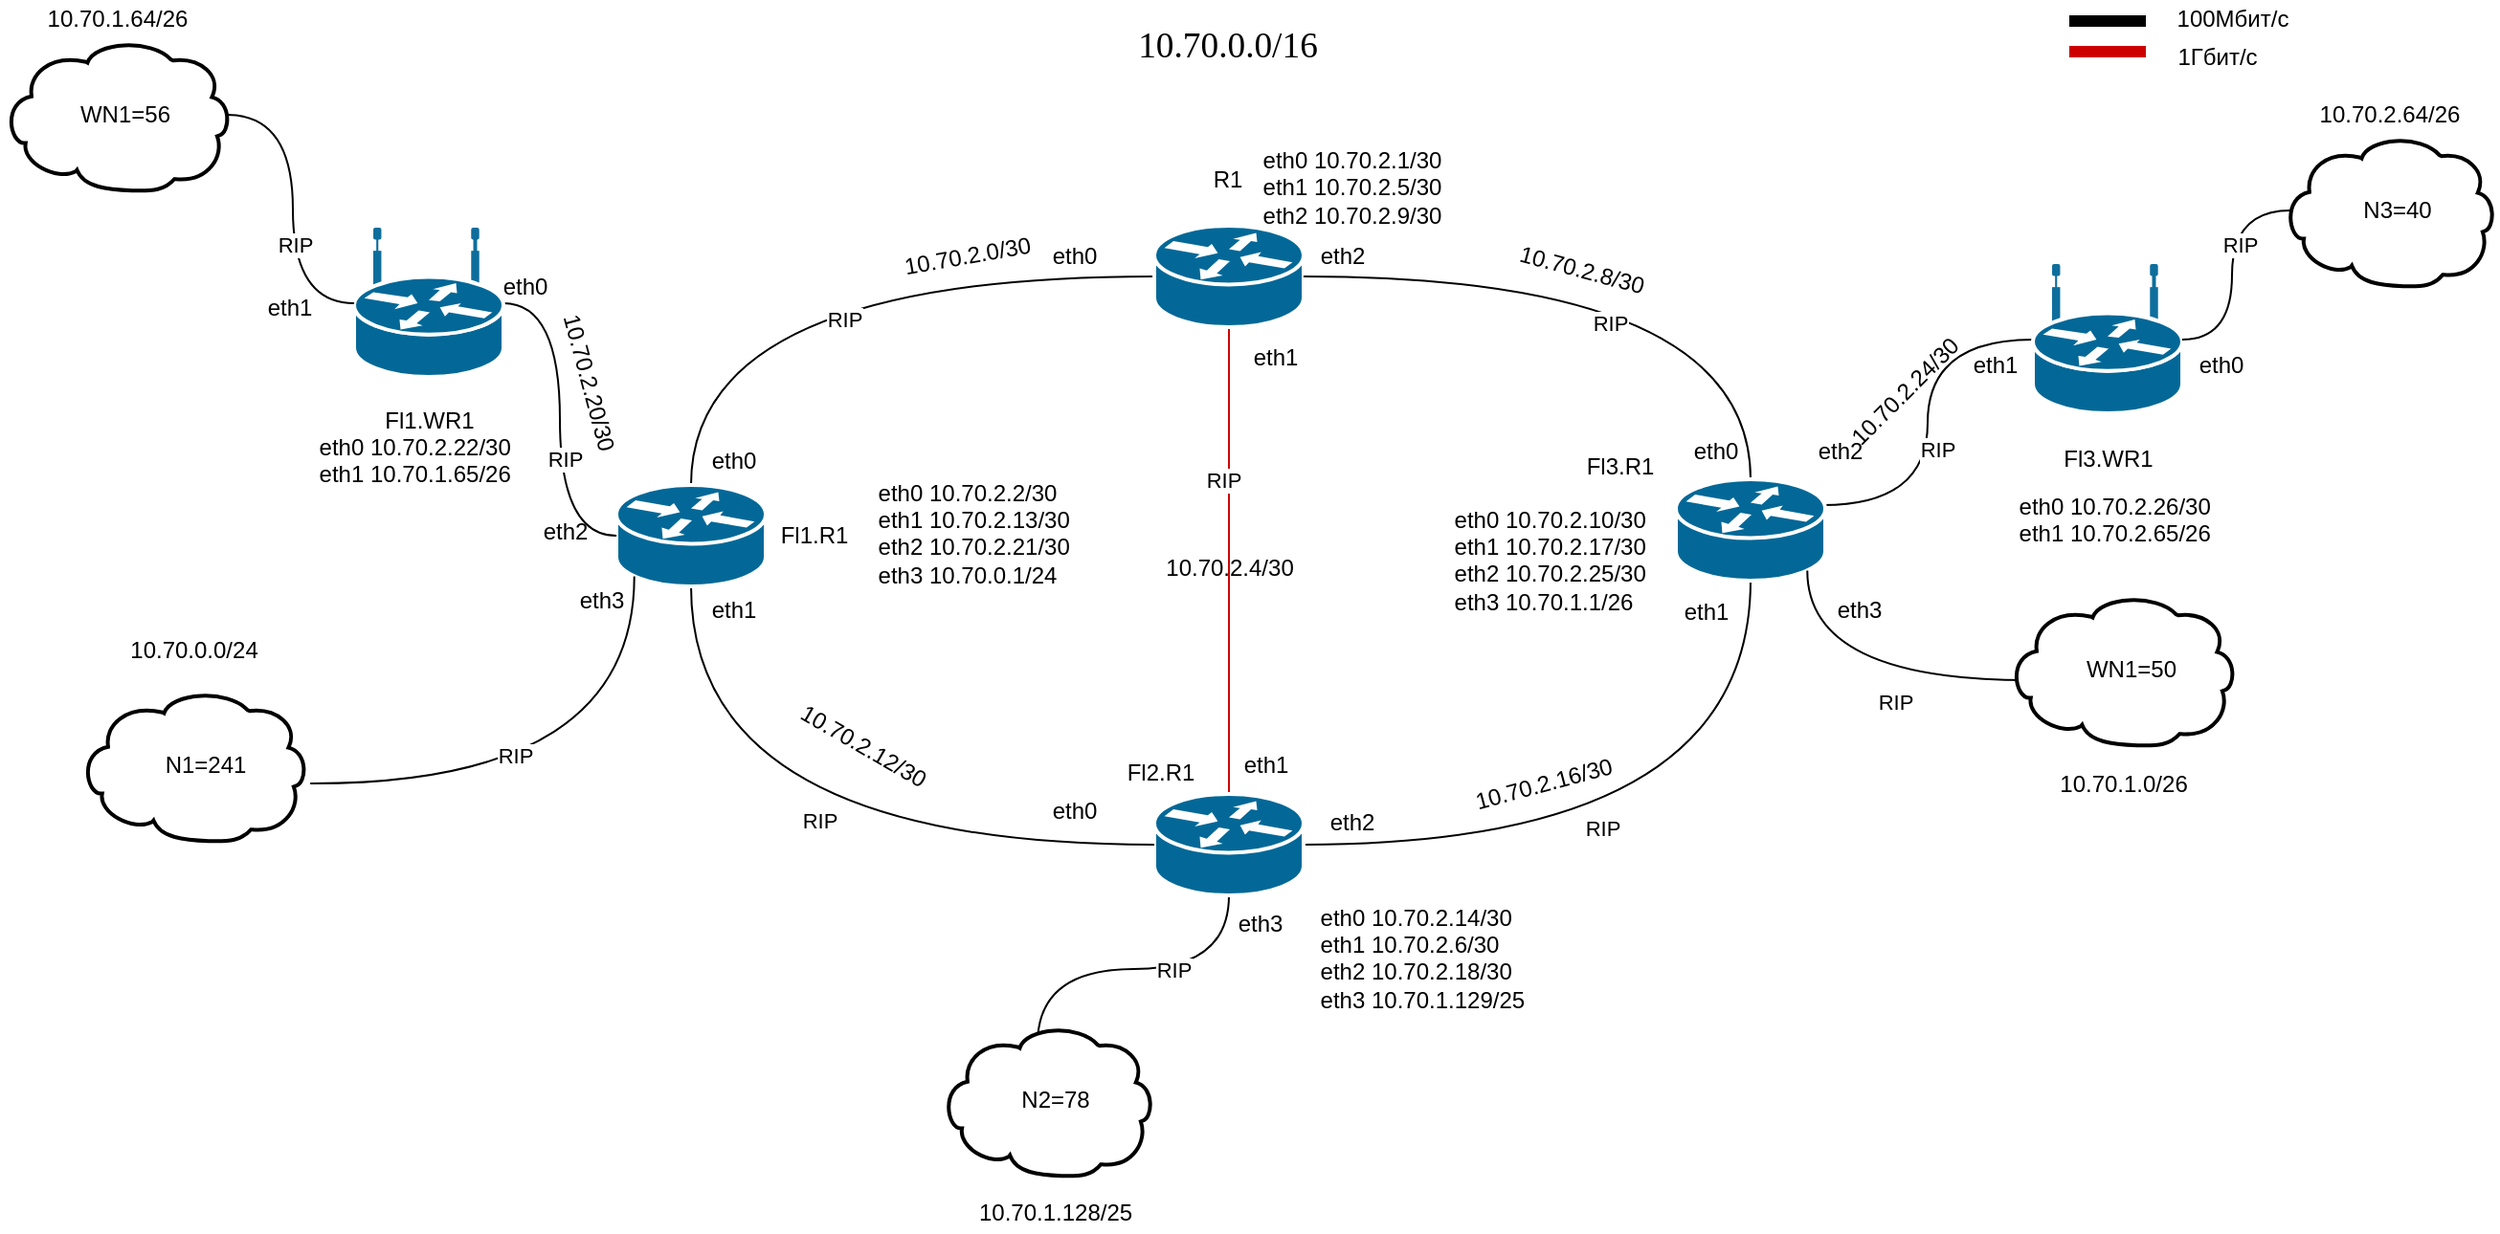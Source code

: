 <mxfile version="14.1.8" type="github">
  <diagram id="Fh6i7QP5dPSacI5DkrBE" name="Page-1">
    <mxGraphModel dx="3429" dy="424" grid="1" gridSize="10" guides="1" tooltips="1" connect="1" arrows="1" fold="1" page="1" pageScale="1" pageWidth="1169" pageHeight="827" math="0" shadow="0">
      <root>
        <mxCell id="0" />
        <mxCell id="1" parent="0" />
        <mxCell id="GzetsZCdC6ZMWqAkh9Ud-10" style="edgeStyle=orthogonalEdgeStyle;curved=1;rounded=0;orthogonalLoop=1;jettySize=auto;html=1;exitX=0;exitY=0.5;exitDx=0;exitDy=0;exitPerimeter=0;endArrow=none;endFill=0;" parent="1" source="GzetsZCdC6ZMWqAkh9Ud-2" target="GzetsZCdC6ZMWqAkh9Ud-5" edge="1">
          <mxGeometry relative="1" as="geometry" />
        </mxCell>
        <mxCell id="kXMn23U2F6VKT5eg1QyO-20" value="RIP" style="edgeLabel;html=1;align=center;verticalAlign=middle;resizable=0;points=[];" vertex="1" connectable="0" parent="GzetsZCdC6ZMWqAkh9Ud-10">
          <mxGeometry x="-0.078" y="22" relative="1" as="geometry">
            <mxPoint as="offset" />
          </mxGeometry>
        </mxCell>
        <mxCell id="GzetsZCdC6ZMWqAkh9Ud-14" style="edgeStyle=orthogonalEdgeStyle;curved=1;rounded=0;orthogonalLoop=1;jettySize=auto;html=1;exitX=0.5;exitY=1;exitDx=0;exitDy=0;exitPerimeter=0;entryX=0.5;entryY=0;entryDx=0;entryDy=0;entryPerimeter=0;endArrow=none;endFill=0;strokeColor=#CC0000;" parent="1" source="GzetsZCdC6ZMWqAkh9Ud-2" target="GzetsZCdC6ZMWqAkh9Ud-3" edge="1">
          <mxGeometry relative="1" as="geometry" />
        </mxCell>
        <mxCell id="kXMn23U2F6VKT5eg1QyO-27" value="RIP" style="edgeLabel;html=1;align=center;verticalAlign=middle;resizable=0;points=[];" vertex="1" connectable="0" parent="GzetsZCdC6ZMWqAkh9Ud-14">
          <mxGeometry x="-0.335" y="-3" relative="1" as="geometry">
            <mxPoint y="-1" as="offset" />
          </mxGeometry>
        </mxCell>
        <mxCell id="GzetsZCdC6ZMWqAkh9Ud-2" value="" style="shape=mxgraph.cisco.routers.router;html=1;pointerEvents=1;dashed=0;fillColor=#036897;strokeColor=#ffffff;strokeWidth=2;verticalLabelPosition=bottom;verticalAlign=top;align=center;outlineConnect=0;" parent="1" vertex="1">
          <mxGeometry x="-678" y="244" width="78" height="53" as="geometry" />
        </mxCell>
        <mxCell id="GzetsZCdC6ZMWqAkh9Ud-6" style="edgeStyle=orthogonalEdgeStyle;rounded=0;orthogonalLoop=1;jettySize=auto;html=1;exitX=0.5;exitY=0;exitDx=0;exitDy=0;exitPerimeter=0;" parent="1" source="GzetsZCdC6ZMWqAkh9Ud-3" edge="1">
          <mxGeometry relative="1" as="geometry">
            <mxPoint x="-640.571" y="562" as="targetPoint" />
          </mxGeometry>
        </mxCell>
        <mxCell id="GzetsZCdC6ZMWqAkh9Ud-12" style="edgeStyle=orthogonalEdgeStyle;curved=1;rounded=0;orthogonalLoop=1;jettySize=auto;html=1;exitX=1;exitY=0.5;exitDx=0;exitDy=0;exitPerimeter=0;entryX=0.5;entryY=1;entryDx=0;entryDy=0;entryPerimeter=0;endArrow=none;endFill=0;" parent="1" source="GzetsZCdC6ZMWqAkh9Ud-3" target="GzetsZCdC6ZMWqAkh9Ud-4" edge="1">
          <mxGeometry relative="1" as="geometry" />
        </mxCell>
        <mxCell id="kXMn23U2F6VKT5eg1QyO-26" value="RIP" style="edgeLabel;html=1;align=center;verticalAlign=middle;resizable=0;points=[];" vertex="1" connectable="0" parent="GzetsZCdC6ZMWqAkh9Ud-12">
          <mxGeometry x="-0.164" y="9" relative="1" as="geometry">
            <mxPoint as="offset" />
          </mxGeometry>
        </mxCell>
        <mxCell id="GzetsZCdC6ZMWqAkh9Ud-37" style="edgeStyle=orthogonalEdgeStyle;curved=1;rounded=0;orthogonalLoop=1;jettySize=auto;html=1;exitX=0.5;exitY=1;exitDx=0;exitDy=0;exitPerimeter=0;entryX=0.5;entryY=0;entryDx=0;entryDy=0;entryPerimeter=0;endArrow=none;endFill=0;strokeColor=#000000;" parent="1" source="GzetsZCdC6ZMWqAkh9Ud-3" edge="1">
          <mxGeometry relative="1" as="geometry">
            <mxPoint x="-739" y="671" as="targetPoint" />
          </mxGeometry>
        </mxCell>
        <mxCell id="kXMn23U2F6VKT5eg1QyO-29" value="RIP" style="edgeLabel;html=1;align=center;verticalAlign=middle;resizable=0;points=[];" vertex="1" connectable="0" parent="GzetsZCdC6ZMWqAkh9Ud-37">
          <mxGeometry x="-0.227" relative="1" as="geometry">
            <mxPoint as="offset" />
          </mxGeometry>
        </mxCell>
        <mxCell id="GzetsZCdC6ZMWqAkh9Ud-3" value="" style="shape=mxgraph.cisco.routers.router;html=1;pointerEvents=1;dashed=0;fillColor=#036897;strokeColor=#ffffff;strokeWidth=2;verticalLabelPosition=bottom;verticalAlign=top;align=center;outlineConnect=0;" parent="1" vertex="1">
          <mxGeometry x="-678" y="541" width="78" height="53" as="geometry" />
        </mxCell>
        <mxCell id="GzetsZCdC6ZMWqAkh9Ud-13" style="edgeStyle=orthogonalEdgeStyle;curved=1;rounded=0;orthogonalLoop=1;jettySize=auto;html=1;exitX=0.5;exitY=0;exitDx=0;exitDy=0;exitPerimeter=0;entryX=1;entryY=0.5;entryDx=0;entryDy=0;entryPerimeter=0;endArrow=none;endFill=0;" parent="1" source="GzetsZCdC6ZMWqAkh9Ud-4" target="GzetsZCdC6ZMWqAkh9Ud-2" edge="1">
          <mxGeometry relative="1" as="geometry" />
        </mxCell>
        <mxCell id="kXMn23U2F6VKT5eg1QyO-21" value="RIP" style="edgeLabel;html=1;align=center;verticalAlign=middle;resizable=0;points=[];" vertex="1" connectable="0" parent="GzetsZCdC6ZMWqAkh9Ud-13">
          <mxGeometry x="0.058" y="24" relative="1" as="geometry">
            <mxPoint as="offset" />
          </mxGeometry>
        </mxCell>
        <mxCell id="GzetsZCdC6ZMWqAkh9Ud-21" style="edgeStyle=orthogonalEdgeStyle;curved=1;rounded=0;orthogonalLoop=1;jettySize=auto;html=1;entryX=0;entryY=0.5;entryDx=0;entryDy=0;entryPerimeter=0;endArrow=none;endFill=0;strokeColor=#000000;" parent="1" target="GzetsZCdC6ZMWqAkh9Ud-9" edge="1">
          <mxGeometry relative="1" as="geometry">
            <mxPoint x="-330" y="390" as="sourcePoint" />
          </mxGeometry>
        </mxCell>
        <mxCell id="kXMn23U2F6VKT5eg1QyO-24" value="RIP" style="edgeLabel;html=1;align=center;verticalAlign=middle;resizable=0;points=[];" vertex="1" connectable="0" parent="GzetsZCdC6ZMWqAkh9Ud-21">
          <mxGeometry x="-0.129" y="-5" relative="1" as="geometry">
            <mxPoint as="offset" />
          </mxGeometry>
        </mxCell>
        <mxCell id="GzetsZCdC6ZMWqAkh9Ud-4" value="" style="shape=mxgraph.cisco.routers.router;html=1;pointerEvents=1;dashed=0;fillColor=#036897;strokeColor=#ffffff;strokeWidth=2;verticalLabelPosition=bottom;verticalAlign=top;align=center;outlineConnect=0;" parent="1" vertex="1">
          <mxGeometry x="-405.5" y="376.5" width="78" height="53" as="geometry" />
        </mxCell>
        <mxCell id="GzetsZCdC6ZMWqAkh9Ud-11" style="edgeStyle=orthogonalEdgeStyle;curved=1;rounded=0;orthogonalLoop=1;jettySize=auto;html=1;exitX=0.5;exitY=1;exitDx=0;exitDy=0;exitPerimeter=0;entryX=0;entryY=0.5;entryDx=0;entryDy=0;entryPerimeter=0;endArrow=none;endFill=0;" parent="1" source="GzetsZCdC6ZMWqAkh9Ud-5" target="GzetsZCdC6ZMWqAkh9Ud-3" edge="1">
          <mxGeometry relative="1" as="geometry" />
        </mxCell>
        <mxCell id="kXMn23U2F6VKT5eg1QyO-28" value="RIP" style="edgeLabel;html=1;align=center;verticalAlign=middle;resizable=0;points=[];" vertex="1" connectable="0" parent="GzetsZCdC6ZMWqAkh9Ud-11">
          <mxGeometry x="0.069" y="13" relative="1" as="geometry">
            <mxPoint as="offset" />
          </mxGeometry>
        </mxCell>
        <mxCell id="GzetsZCdC6ZMWqAkh9Ud-5" value="" style="shape=mxgraph.cisco.routers.router;html=1;pointerEvents=1;dashed=0;fillColor=#036897;strokeColor=#ffffff;strokeWidth=2;verticalLabelPosition=bottom;verticalAlign=top;align=center;outlineConnect=0;" parent="1" vertex="1">
          <mxGeometry x="-959" y="379.5" width="78" height="53" as="geometry" />
        </mxCell>
        <mxCell id="GzetsZCdC6ZMWqAkh9Ud-22" style="edgeStyle=orthogonalEdgeStyle;curved=1;rounded=0;orthogonalLoop=1;jettySize=auto;html=1;exitX=1;exitY=0.5;exitDx=0;exitDy=0;exitPerimeter=0;entryX=0;entryY=0.5;entryDx=0;entryDy=0;entryPerimeter=0;endArrow=none;endFill=0;strokeColor=#000000;" parent="1" source="GzetsZCdC6ZMWqAkh9Ud-8" target="GzetsZCdC6ZMWqAkh9Ud-5" edge="1">
          <mxGeometry relative="1" as="geometry" />
        </mxCell>
        <mxCell id="kXMn23U2F6VKT5eg1QyO-31" value="RIP" style="edgeLabel;html=1;align=center;verticalAlign=middle;resizable=0;points=[];" vertex="1" connectable="0" parent="GzetsZCdC6ZMWqAkh9Ud-22">
          <mxGeometry x="0.225" y="2" relative="1" as="geometry">
            <mxPoint as="offset" />
          </mxGeometry>
        </mxCell>
        <mxCell id="GzetsZCdC6ZMWqAkh9Ud-8" value="" style="shape=mxgraph.cisco.routers.wireless_router;html=1;pointerEvents=1;dashed=0;fillColor=#036897;strokeColor=#ffffff;strokeWidth=2;verticalLabelPosition=bottom;verticalAlign=top;align=center;outlineConnect=0;" parent="1" vertex="1">
          <mxGeometry x="-1096" y="246" width="78" height="77" as="geometry" />
        </mxCell>
        <mxCell id="GzetsZCdC6ZMWqAkh9Ud-9" value="" style="shape=mxgraph.cisco.routers.wireless_router;html=1;pointerEvents=1;dashed=0;fillColor=#036897;strokeColor=#ffffff;strokeWidth=2;verticalLabelPosition=bottom;verticalAlign=top;align=center;outlineConnect=0;" parent="1" vertex="1">
          <mxGeometry x="-219" y="265" width="78" height="77" as="geometry" />
        </mxCell>
        <mxCell id="GzetsZCdC6ZMWqAkh9Ud-16" value="R1" style="text;html=1;align=center;verticalAlign=middle;resizable=0;points=[];autosize=1;" parent="1" vertex="1">
          <mxGeometry x="-655" y="210" width="30" height="20" as="geometry" />
        </mxCell>
        <mxCell id="GzetsZCdC6ZMWqAkh9Ud-17" value="Fl1.R1" style="text;html=1;align=center;verticalAlign=middle;resizable=0;points=[];autosize=1;" parent="1" vertex="1">
          <mxGeometry x="-881" y="396" width="50" height="20" as="geometry" />
        </mxCell>
        <mxCell id="GzetsZCdC6ZMWqAkh9Ud-19" value="Fl2.R1" style="text;html=1;resizable=0;autosize=1;align=center;verticalAlign=middle;points=[];fillColor=none;strokeColor=none;rounded=0;" parent="1" vertex="1">
          <mxGeometry x="-700" y="520" width="50" height="20" as="geometry" />
        </mxCell>
        <mxCell id="GzetsZCdC6ZMWqAkh9Ud-20" value="Fl3.R1" style="text;html=1;resizable=0;autosize=1;align=center;verticalAlign=middle;points=[];fillColor=none;strokeColor=none;rounded=0;" parent="1" vertex="1">
          <mxGeometry x="-460" y="360" width="50" height="20" as="geometry" />
        </mxCell>
        <mxCell id="GzetsZCdC6ZMWqAkh9Ud-23" value="Fl1.WR1" style="text;html=1;resizable=0;autosize=1;align=center;verticalAlign=middle;points=[];fillColor=none;strokeColor=none;rounded=0;" parent="1" vertex="1">
          <mxGeometry x="-1087" y="335.5" width="60" height="20" as="geometry" />
        </mxCell>
        <mxCell id="GzetsZCdC6ZMWqAkh9Ud-24" value="Fl3.WR1" style="text;html=1;resizable=0;autosize=1;align=center;verticalAlign=middle;points=[];fillColor=none;strokeColor=none;rounded=0;" parent="1" vertex="1">
          <mxGeometry x="-210" y="356" width="60" height="20" as="geometry" />
        </mxCell>
        <mxCell id="GzetsZCdC6ZMWqAkh9Ud-41" style="edgeStyle=orthogonalEdgeStyle;curved=1;rounded=0;orthogonalLoop=1;jettySize=auto;html=1;exitX=0.86;exitY=0.85;exitDx=0;exitDy=0;exitPerimeter=0;entryX=0.12;entryY=0.9;entryDx=0;entryDy=0;entryPerimeter=0;endArrow=none;endFill=0;strokeColor=#000000;" parent="1" target="GzetsZCdC6ZMWqAkh9Ud-5" edge="1">
          <mxGeometry relative="1" as="geometry">
            <mxPoint x="-1118.92" y="535.5" as="sourcePoint" />
          </mxGeometry>
        </mxCell>
        <mxCell id="kXMn23U2F6VKT5eg1QyO-30" value="RIP" style="edgeLabel;html=1;align=center;verticalAlign=middle;resizable=0;points=[];" vertex="1" connectable="0" parent="GzetsZCdC6ZMWqAkh9Ud-41">
          <mxGeometry x="-0.235" y="15" relative="1" as="geometry">
            <mxPoint as="offset" />
          </mxGeometry>
        </mxCell>
        <mxCell id="GzetsZCdC6ZMWqAkh9Ud-39" style="edgeStyle=orthogonalEdgeStyle;curved=1;rounded=0;orthogonalLoop=1;jettySize=auto;html=1;exitX=0.98;exitY=0.5;exitDx=0;exitDy=0;exitPerimeter=0;entryX=0;entryY=0.5;entryDx=0;entryDy=0;entryPerimeter=0;endArrow=none;endFill=0;strokeColor=#000000;" parent="1" source="kXMn23U2F6VKT5eg1QyO-2" target="GzetsZCdC6ZMWqAkh9Ud-8" edge="1">
          <mxGeometry relative="1" as="geometry">
            <mxPoint x="-1168.92" y="149.5" as="sourcePoint" />
          </mxGeometry>
        </mxCell>
        <mxCell id="kXMn23U2F6VKT5eg1QyO-32" value="RIP" style="edgeLabel;html=1;align=center;verticalAlign=middle;resizable=0;points=[];" vertex="1" connectable="0" parent="GzetsZCdC6ZMWqAkh9Ud-39">
          <mxGeometry x="0.24" y="1" relative="1" as="geometry">
            <mxPoint as="offset" />
          </mxGeometry>
        </mxCell>
        <mxCell id="GzetsZCdC6ZMWqAkh9Ud-33" style="edgeStyle=orthogonalEdgeStyle;curved=1;rounded=0;orthogonalLoop=1;jettySize=auto;html=1;exitX=0.02;exitY=1;exitDx=0;exitDy=0;exitPerimeter=0;entryX=0.88;entryY=0.9;entryDx=0;entryDy=0;entryPerimeter=0;endArrow=none;endFill=0;" parent="1" target="GzetsZCdC6ZMWqAkh9Ud-4" edge="1">
          <mxGeometry relative="1" as="geometry">
            <mxPoint x="-219.94" y="481.5" as="sourcePoint" />
            <mxPoint x="-276.86" y="532.3" as="targetPoint" />
          </mxGeometry>
        </mxCell>
        <mxCell id="kXMn23U2F6VKT5eg1QyO-23" value="RIP" style="edgeLabel;html=1;align=center;verticalAlign=middle;resizable=0;points=[];" vertex="1" connectable="0" parent="GzetsZCdC6ZMWqAkh9Ud-33">
          <mxGeometry x="-0.195" y="11" relative="1" as="geometry">
            <mxPoint x="-1" as="offset" />
          </mxGeometry>
        </mxCell>
        <mxCell id="GzetsZCdC6ZMWqAkh9Ud-47" value="&lt;span style=&quot;font-size: 14.0pt ; font-family: &amp;#34;times new roman&amp;#34; , serif&quot;&gt;10.70.0.0/16&lt;/span&gt;" style="text;html=1;resizable=0;autosize=1;align=center;verticalAlign=middle;points=[];fillColor=none;strokeColor=none;rounded=0;" parent="1" vertex="1">
          <mxGeometry x="-695" y="140" width="110" height="20" as="geometry" />
        </mxCell>
        <mxCell id="kXMn23U2F6VKT5eg1QyO-1" value="" style="shape=mxgraph.cisco.storage.cloud;html=1;pointerEvents=1;dashed=0;strokeWidth=2;verticalLabelPosition=bottom;verticalAlign=top;align=center;outlineConnect=0;" vertex="1" parent="1">
          <mxGeometry x="-1240" y="486" width="120" height="80" as="geometry" />
        </mxCell>
        <mxCell id="kXMn23U2F6VKT5eg1QyO-2" value="" style="shape=mxgraph.cisco.storage.cloud;html=1;pointerEvents=1;dashed=0;strokeWidth=2;verticalLabelPosition=bottom;verticalAlign=top;align=center;outlineConnect=0;" vertex="1" parent="1">
          <mxGeometry x="-1280" y="146" width="120" height="80" as="geometry" />
        </mxCell>
        <mxCell id="kXMn23U2F6VKT5eg1QyO-3" value="" style="shape=mxgraph.cisco.storage.cloud;html=1;pointerEvents=1;dashed=0;strokeWidth=2;verticalLabelPosition=bottom;verticalAlign=top;align=center;outlineConnect=0;" vertex="1" parent="1">
          <mxGeometry x="-790" y="661" width="112" height="80" as="geometry" />
        </mxCell>
        <mxCell id="GzetsZCdC6ZMWqAkh9Ud-44" value="N2=78" style="text;html=1;resizable=0;autosize=1;align=center;verticalAlign=middle;points=[];fillColor=none;strokeColor=none;rounded=0;" parent="1" vertex="1">
          <mxGeometry x="-755" y="691" width="50" height="20" as="geometry" />
        </mxCell>
        <mxCell id="kXMn23U2F6VKT5eg1QyO-6" value="N1=241" style="text;html=1;resizable=0;autosize=1;align=center;verticalAlign=middle;points=[];fillColor=none;strokeColor=none;rounded=0;" vertex="1" parent="1">
          <mxGeometry x="-1204" y="516" width="60" height="20" as="geometry" />
        </mxCell>
        <mxCell id="kXMn23U2F6VKT5eg1QyO-7" value="WN1=56" style="text;html=1;resizable=0;autosize=1;align=center;verticalAlign=middle;points=[];fillColor=none;strokeColor=none;rounded=0;" vertex="1" parent="1">
          <mxGeometry x="-1246" y="176" width="60" height="20" as="geometry" />
        </mxCell>
        <mxCell id="kXMn23U2F6VKT5eg1QyO-9" value="" style="shape=mxgraph.cisco.storage.cloud;html=1;pointerEvents=1;dashed=0;strokeWidth=2;verticalLabelPosition=bottom;verticalAlign=top;align=center;outlineConnect=0;" vertex="1" parent="1">
          <mxGeometry x="-232.5" y="436" width="120" height="80" as="geometry" />
        </mxCell>
        <mxCell id="kXMn23U2F6VKT5eg1QyO-10" value="WN1=50" style="text;html=1;resizable=0;autosize=1;align=center;verticalAlign=middle;points=[];fillColor=none;strokeColor=none;rounded=0;" vertex="1" parent="1">
          <mxGeometry x="-198.5" y="466" width="60" height="20" as="geometry" />
        </mxCell>
        <mxCell id="kXMn23U2F6VKT5eg1QyO-11" value="" style="shape=mxgraph.cisco.storage.cloud;html=1;pointerEvents=1;dashed=0;strokeWidth=2;verticalLabelPosition=bottom;verticalAlign=top;align=center;outlineConnect=0;" vertex="1" parent="1">
          <mxGeometry x="-89" y="196" width="112" height="80" as="geometry" />
        </mxCell>
        <mxCell id="kXMn23U2F6VKT5eg1QyO-12" value="N3=40" style="text;html=1;resizable=0;autosize=1;align=center;verticalAlign=middle;points=[];fillColor=none;strokeColor=none;rounded=0;" vertex="1" parent="1">
          <mxGeometry x="-54" y="226" width="50" height="20" as="geometry" />
        </mxCell>
        <mxCell id="kXMn23U2F6VKT5eg1QyO-13" value="eth0" style="text;html=1;align=center;verticalAlign=middle;resizable=0;points=[];autosize=1;" vertex="1" parent="1">
          <mxGeometry x="-740" y="250" width="40" height="20" as="geometry" />
        </mxCell>
        <mxCell id="kXMn23U2F6VKT5eg1QyO-14" value="eth0" style="text;html=1;align=center;verticalAlign=middle;resizable=0;points=[];autosize=1;" vertex="1" parent="1">
          <mxGeometry x="-918" y="357" width="40" height="20" as="geometry" />
        </mxCell>
        <mxCell id="kXMn23U2F6VKT5eg1QyO-17" value="eth2" style="text;html=1;align=center;verticalAlign=middle;resizable=0;points=[];autosize=1;" vertex="1" parent="1">
          <mxGeometry x="-600" y="250" width="40" height="20" as="geometry" />
        </mxCell>
        <mxCell id="kXMn23U2F6VKT5eg1QyO-19" value="eth0 10.70.2.1/30&lt;br&gt;eth1 10.70.2.5/30&lt;br&gt;eth2 10.70.2.9/30&lt;br&gt;&lt;span style=&quot;color: rgba(0 , 0 , 0 , 0) ; font-family: monospace ; font-size: 0px&quot;&gt;%3CmxGraphModel%3E%3Croot%3E%3CmxCell%20id%3D%220%22%2F%3E%3CmxCell%20id%3D%221%22%20parent%3D%220%22%2F%3E%3CmxCell%20id%3D%222%22%20value%3D%22eth1%22%20style%3D%22text%3Bhtml%3D1%3Balign%3Dcenter%3BverticalAlign%3Dmiddle%3Bresizable%3D0%3Bpoints%3D%5B%5D%3Bautosize%3D1%3B%22%20vertex%3D%221%22%20parent%3D%221%22%3E%3CmxGeometry%20x%3D%22-600%22%20y%3D%22248.5%22%20width%3D%2240%22%20height%3D%2220%22%20as%3D%22geometry%22%2F%3E%3C%2FmxCell%3E%3C%2Froot%3E%3C%2FmxGraphModel%3E&lt;/span&gt;" style="text;html=1;align=center;verticalAlign=middle;resizable=0;points=[];autosize=1;" vertex="1" parent="1">
          <mxGeometry x="-630" y="196" width="110" height="70" as="geometry" />
        </mxCell>
        <mxCell id="GzetsZCdC6ZMWqAkh9Ud-36" style="edgeStyle=orthogonalEdgeStyle;curved=1;rounded=0;orthogonalLoop=1;jettySize=auto;html=1;exitX=0.04;exitY=0.5;exitDx=0;exitDy=0;exitPerimeter=0;entryX=1;entryY=0.5;entryDx=0;entryDy=0;entryPerimeter=0;endArrow=none;endFill=0;strokeColor=#000000;" parent="1" source="kXMn23U2F6VKT5eg1QyO-11" target="GzetsZCdC6ZMWqAkh9Ud-9" edge="1">
          <mxGeometry relative="1" as="geometry">
            <mxPoint x="-107.44" y="240" as="sourcePoint" />
          </mxGeometry>
        </mxCell>
        <mxCell id="kXMn23U2F6VKT5eg1QyO-33" value="RIP" style="edgeLabel;html=1;align=center;verticalAlign=middle;resizable=0;points=[];" vertex="1" connectable="0" parent="GzetsZCdC6ZMWqAkh9Ud-36">
          <mxGeometry x="-0.205" y="4" relative="1" as="geometry">
            <mxPoint y="-1" as="offset" />
          </mxGeometry>
        </mxCell>
        <mxCell id="kXMn23U2F6VKT5eg1QyO-34" value="eth1" style="text;html=1;align=center;verticalAlign=middle;resizable=0;points=[];autosize=1;" vertex="1" parent="1">
          <mxGeometry x="-918" y="435" width="40" height="20" as="geometry" />
        </mxCell>
        <mxCell id="kXMn23U2F6VKT5eg1QyO-36" value="eth2" style="text;html=1;align=center;verticalAlign=middle;resizable=0;points=[];autosize=1;" vertex="1" parent="1">
          <mxGeometry x="-1006" y="393.5" width="40" height="20" as="geometry" />
        </mxCell>
        <mxCell id="kXMn23U2F6VKT5eg1QyO-37" value="eth0" style="text;html=1;align=center;verticalAlign=middle;resizable=0;points=[];autosize=1;" vertex="1" parent="1">
          <mxGeometry x="-1027" y="266" width="40" height="20" as="geometry" />
        </mxCell>
        <mxCell id="kXMn23U2F6VKT5eg1QyO-38" value="eth3" style="text;html=1;align=center;verticalAlign=middle;resizable=0;points=[];autosize=1;" vertex="1" parent="1">
          <mxGeometry x="-987" y="430" width="40" height="20" as="geometry" />
        </mxCell>
        <mxCell id="kXMn23U2F6VKT5eg1QyO-43" value="eth0 10.70.2.2/30&lt;br&gt;&amp;nbsp; eth1 10.70.2.13/30&lt;br&gt;&amp;nbsp; eth2 10.70.2.21/30&lt;br&gt;eth3 10.70.0.1/24&lt;br&gt;&lt;span style=&quot;color: rgba(0 , 0 , 0 , 0) ; font-family: monospace ; font-size: 0px&quot;&gt;%3CmxGraphModel%3E%3Croot%3E%3CmxCell%20id%3D%220%22%2F%3E%3CmxCell%20id%3D%221%22%20parent%3D%220%22%2F%3E%3CmxCell%20id%3D%222%22%20value%3D%22eth1%22%20style%3D%22text%3Bhtml%3D1%3Balign%3Dcenter%3BverticalAlign%3Dmiddle%3Bresizable%3D0%3Bpoints%3D%5B%5D%3Bautosize%3D1%3B%22%20vertex%3D%221%22%20parent%3D%221%22%3E%3CmxGeometry%20x%3D%22-600%22%20y%3D%22248.5%22%20width%3D%2240%22%20height%3D%2220%22%20as%3D%22geometry%22%2F%3E%3C%2FmxCell%3E%3C%2Froot%3E%3C%2FmxGraphModel%3E&lt;/span&gt;" style="text;html=1;align=center;verticalAlign=middle;resizable=0;points=[];autosize=1;" vertex="1" parent="1">
          <mxGeometry x="-836" y="371.5" width="120" height="80" as="geometry" />
        </mxCell>
        <mxCell id="kXMn23U2F6VKT5eg1QyO-44" value="eth0" style="text;html=1;align=center;verticalAlign=middle;resizable=0;points=[];autosize=1;" vertex="1" parent="1">
          <mxGeometry x="-740" y="540" width="40" height="20" as="geometry" />
        </mxCell>
        <mxCell id="kXMn23U2F6VKT5eg1QyO-47" value="eth1" style="text;html=1;align=center;verticalAlign=middle;resizable=0;points=[];autosize=1;" vertex="1" parent="1">
          <mxGeometry x="-640" y="516" width="40" height="20" as="geometry" />
        </mxCell>
        <mxCell id="kXMn23U2F6VKT5eg1QyO-49" value="eth2" style="text;html=1;align=center;verticalAlign=middle;resizable=0;points=[];autosize=1;" vertex="1" parent="1">
          <mxGeometry x="-595" y="545.5" width="40" height="20" as="geometry" />
        </mxCell>
        <mxCell id="kXMn23U2F6VKT5eg1QyO-51" value="&amp;nbsp; eth0 10.70.2.14/30&lt;br&gt;eth1 10.70.2.6/30&lt;br&gt;&amp;nbsp; eth2 10.70.2.18/30&lt;br&gt;&amp;nbsp; &amp;nbsp; eth3 10.70.1.129/25&lt;br&gt;&lt;span style=&quot;color: rgba(0 , 0 , 0 , 0) ; font-family: monospace ; font-size: 0px&quot;&gt;%3CmxGraphModel%3E%3Croot%3E%3CmxCell%20id%3D%220%22%2F%3E%3CmxCell%20id%3D%221%22%20parent%3D%220%22%2F%3E%3CmxCell%20id%3D%222%22%20value%3D%22eth1%22%20style%3D%22text%3Bhtml%3D1%3Balign%3Dcenter%3BverticalAlign%3Dmiddle%3Bresizable%3D0%3Bpoints%3D%5B%5D%3Bautosize%3D1%3B%22%20vertex%3D%221%22%20parent%3D%221%22%3E%3CmxGeometry%20x%3D%22-600%22%20y%3D%22248.5%22%20width%3D%2240%22%20height%3D%2220%22%20as%3D%22geometry%22%2F%3E%3C%2FmxCell%3E%3C%2Froot%3E%3C%2FmxGraphModel%3E&lt;/span&gt;" style="text;html=1;align=center;verticalAlign=middle;resizable=0;points=[];autosize=1;" vertex="1" parent="1">
          <mxGeometry x="-615" y="594" width="140" height="80" as="geometry" />
        </mxCell>
        <mxCell id="kXMn23U2F6VKT5eg1QyO-48" value="eth3" style="text;html=1;align=center;verticalAlign=middle;resizable=0;points=[];autosize=1;" vertex="1" parent="1">
          <mxGeometry x="-643" y="599" width="40" height="20" as="geometry" />
        </mxCell>
        <mxCell id="kXMn23U2F6VKT5eg1QyO-54" value="eth1" style="text;html=1;align=center;verticalAlign=middle;resizable=0;points=[];autosize=1;" vertex="1" parent="1">
          <mxGeometry x="-410" y="435.5" width="40" height="20" as="geometry" />
        </mxCell>
        <mxCell id="kXMn23U2F6VKT5eg1QyO-55" value="eth1" style="text;html=1;align=center;verticalAlign=middle;resizable=0;points=[];autosize=1;" vertex="1" parent="1">
          <mxGeometry x="-635" y="303" width="40" height="20" as="geometry" />
        </mxCell>
        <mxCell id="kXMn23U2F6VKT5eg1QyO-56" value="eth0" style="text;html=1;align=center;verticalAlign=middle;resizable=0;points=[];autosize=1;" vertex="1" parent="1">
          <mxGeometry x="-405.5" y="351.5" width="40" height="20" as="geometry" />
        </mxCell>
        <mxCell id="kXMn23U2F6VKT5eg1QyO-57" value="eth2" style="text;html=1;align=center;verticalAlign=middle;resizable=0;points=[];autosize=1;" vertex="1" parent="1">
          <mxGeometry x="-340" y="351.5" width="40" height="20" as="geometry" />
        </mxCell>
        <mxCell id="kXMn23U2F6VKT5eg1QyO-58" value="eth3" style="text;html=1;align=center;verticalAlign=middle;resizable=0;points=[];autosize=1;" vertex="1" parent="1">
          <mxGeometry x="-330" y="435" width="40" height="20" as="geometry" />
        </mxCell>
        <mxCell id="kXMn23U2F6VKT5eg1QyO-59" value="&amp;nbsp; eth0 10.70.2.10/30&lt;br&gt;&amp;nbsp; eth1 10.70.2.17/30&lt;br&gt;&amp;nbsp; eth2 10.70.2.25/30&lt;br&gt;eth3 10.70.1.1/26&lt;br&gt;&lt;span style=&quot;color: rgba(0 , 0 , 0 , 0) ; font-family: monospace ; font-size: 0px&quot;&gt;%3CmxGraphModel%3E%3Croot%3E%3CmxCell%20id%3D%220%22%2F%3E%3CmxCell%20id%3D%221%22%20parent%3D%220%22%2F%3E%3CmxCell%20id%3D%222%22%20value%3D%22eth1%22%20style%3D%22text%3Bhtml%3D1%3Balign%3Dcenter%3BverticalAlign%3Dmiddle%3Bresizable%3D0%3Bpoints%3D%5B%5D%3Bautosize%3D1%3B%22%20vertex%3D%221%22%20parent%3D%221%22%3E%3CmxGeometry%20x%3D%22-600%22%20y%3D%22248.5%22%20width%3D%2240%22%20height%3D%2220%22%20as%3D%22geometry%22%2F%3E%3C%2FmxCell%3E%3C%2Froot%3E%3C%2FmxGraphModel%3E&lt;/span&gt;" style="text;html=1;align=center;verticalAlign=middle;resizable=0;points=[];autosize=1;" vertex="1" parent="1">
          <mxGeometry x="-535.5" y="385.5" width="120" height="80" as="geometry" />
        </mxCell>
        <mxCell id="kXMn23U2F6VKT5eg1QyO-60" value="eth1" style="text;html=1;align=center;verticalAlign=middle;resizable=0;points=[];autosize=1;" vertex="1" parent="1">
          <mxGeometry x="-1150" y="277" width="40" height="20" as="geometry" />
        </mxCell>
        <mxCell id="kXMn23U2F6VKT5eg1QyO-61" value="&amp;nbsp; eth0 10.70.2.22/30&lt;br&gt;&amp;nbsp; eth1 10.70.1.65/26&lt;br&gt;&amp;nbsp;&amp;nbsp;&lt;br&gt;&lt;span style=&quot;color: rgba(0 , 0 , 0 , 0) ; font-family: monospace ; font-size: 0px&quot;&gt;%3CmxGraphModel%3E%3Croot%3E%3CmxCell%20id%3D%220%22%2F%3E%3CmxCell%20id%3D%221%22%20parent%3D%220%22%2F%3E%3CmxCell%20id%3D%222%22%20value%3D%22eth1%22%20style%3D%22text%3Bhtml%3D1%3Balign%3Dcenter%3BverticalAlign%3Dmiddle%3Bresizable%3D0%3Bpoints%3D%5B%5D%3Bautosize%3D1%3B%22%20vertex%3D%221%22%20parent%3D%221%22%3E%3CmxGeometry%20x%3D%22-600%22%20y%3D%22248.5%22%20width%3D%2240%22%20height%3D%2220%22%20as%3D%22geometry%22%2F%3E%3C%2FmxCell%3E%3C%2Froot%3E%3C%2FmxGraphModel%3E&lt;/span&gt;" style="text;html=1;align=center;verticalAlign=middle;resizable=0;points=[];autosize=1;" vertex="1" parent="1">
          <mxGeometry x="-1128" y="346" width="120" height="70" as="geometry" />
        </mxCell>
        <mxCell id="kXMn23U2F6VKT5eg1QyO-62" value="eth1" style="text;html=1;align=center;verticalAlign=middle;resizable=0;points=[];autosize=1;" vertex="1" parent="1">
          <mxGeometry x="-259" y="306.5" width="40" height="20" as="geometry" />
        </mxCell>
        <mxCell id="kXMn23U2F6VKT5eg1QyO-63" value="eth0" style="text;html=1;align=center;verticalAlign=middle;resizable=0;points=[];autosize=1;" vertex="1" parent="1">
          <mxGeometry x="-141" y="306.5" width="40" height="20" as="geometry" />
        </mxCell>
        <mxCell id="kXMn23U2F6VKT5eg1QyO-64" value="&amp;nbsp; eth0 10.70.2.26/30&lt;br&gt;&amp;nbsp; eth1 10.70.2.65/26&lt;br&gt;&amp;nbsp;&amp;nbsp;&lt;br&gt;&lt;span style=&quot;color: rgba(0 , 0 , 0 , 0) ; font-family: monospace ; font-size: 0px&quot;&gt;%3CmxGraphModel%3E%3Croot%3E%3CmxCell%20id%3D%220%22%2F%3E%3CmxCell%20id%3D%221%22%20parent%3D%220%22%2F%3E%3CmxCell%20id%3D%222%22%20value%3D%22eth1%22%20style%3D%22text%3Bhtml%3D1%3Balign%3Dcenter%3BverticalAlign%3Dmiddle%3Bresizable%3D0%3Bpoints%3D%5B%5D%3Bautosize%3D1%3B%22%20vertex%3D%221%22%20parent%3D%221%22%3E%3CmxGeometry%20x%3D%22-600%22%20y%3D%22248.5%22%20width%3D%2240%22%20height%3D%2220%22%20as%3D%22geometry%22%2F%3E%3C%2FmxCell%3E%3C%2Froot%3E%3C%2FmxGraphModel%3E&lt;/span&gt;" style="text;html=1;align=center;verticalAlign=middle;resizable=0;points=[];autosize=1;" vertex="1" parent="1">
          <mxGeometry x="-240" y="376.5" width="120" height="70" as="geometry" />
        </mxCell>
        <mxCell id="kXMn23U2F6VKT5eg1QyO-65" value="10.70.1.64/26" style="text;html=1;resizable=0;autosize=1;align=center;verticalAlign=middle;points=[];fillColor=none;strokeColor=none;rounded=0;" vertex="1" parent="1">
          <mxGeometry x="-1265" y="126" width="90" height="20" as="geometry" />
        </mxCell>
        <mxCell id="kXMn23U2F6VKT5eg1QyO-66" value="10.70.2.20/30" style="text;html=1;align=center;verticalAlign=middle;resizable=0;points=[];autosize=1;rotation=75;" vertex="1" parent="1">
          <mxGeometry x="-1018" y="315.5" width="90" height="20" as="geometry" />
        </mxCell>
        <mxCell id="kXMn23U2F6VKT5eg1QyO-67" value="10.70.0.0/24" style="text;html=1;resizable=0;autosize=1;align=center;verticalAlign=middle;points=[];fillColor=none;strokeColor=none;rounded=0;" vertex="1" parent="1">
          <mxGeometry x="-1220" y="455.5" width="80" height="20" as="geometry" />
        </mxCell>
        <mxCell id="kXMn23U2F6VKT5eg1QyO-68" value="10.70.1.128/25" style="text;html=1;resizable=0;autosize=1;align=center;verticalAlign=middle;points=[];fillColor=none;strokeColor=none;rounded=0;" vertex="1" parent="1">
          <mxGeometry x="-780" y="750" width="100" height="20" as="geometry" />
        </mxCell>
        <mxCell id="kXMn23U2F6VKT5eg1QyO-69" value="10.70.2.16/30" style="text;html=1;resizable=0;autosize=1;align=center;verticalAlign=middle;points=[];fillColor=none;strokeColor=none;rounded=0;rotation=-15;" vertex="1" parent="1">
          <mxGeometry x="-520" y="525.5" width="90" height="20" as="geometry" />
        </mxCell>
        <mxCell id="kXMn23U2F6VKT5eg1QyO-70" value="10.70.2.12/30" style="text;html=1;resizable=0;autosize=1;align=center;verticalAlign=middle;points=[];fillColor=none;strokeColor=none;rounded=0;rotation=30;" vertex="1" parent="1">
          <mxGeometry x="-875" y="505.5" width="90" height="20" as="geometry" />
        </mxCell>
        <mxCell id="kXMn23U2F6VKT5eg1QyO-71" value="10.70.2.0/30" style="text;html=1;resizable=0;autosize=1;align=center;verticalAlign=middle;points=[];fillColor=none;strokeColor=none;rounded=0;rotation=-10;" vertex="1" parent="1">
          <mxGeometry x="-816" y="250" width="80" height="20" as="geometry" />
        </mxCell>
        <mxCell id="kXMn23U2F6VKT5eg1QyO-72" value="10.70.2.8/30" style="text;html=1;resizable=0;autosize=1;align=center;verticalAlign=middle;points=[];fillColor=none;strokeColor=none;rounded=0;rotation=15;" vertex="1" parent="1">
          <mxGeometry x="-495.5" y="257" width="80" height="20" as="geometry" />
        </mxCell>
        <mxCell id="kXMn23U2F6VKT5eg1QyO-73" value="10.70.1.0/26" style="text;html=1;resizable=0;autosize=1;align=center;verticalAlign=middle;points=[];fillColor=none;strokeColor=none;rounded=0;rotation=0;" vertex="1" parent="1">
          <mxGeometry x="-212.5" y="525.5" width="80" height="20" as="geometry" />
        </mxCell>
        <mxCell id="kXMn23U2F6VKT5eg1QyO-77" value="10.70.2.24/30" style="text;html=1;resizable=0;autosize=1;align=center;verticalAlign=middle;points=[];fillColor=none;strokeColor=none;rounded=0;rotation=-45;" vertex="1" parent="1">
          <mxGeometry x="-331" y="321" width="90" height="20" as="geometry" />
        </mxCell>
        <mxCell id="kXMn23U2F6VKT5eg1QyO-78" value="10.70.2.64/26" style="text;html=1;resizable=0;autosize=1;align=center;verticalAlign=middle;points=[];fillColor=none;strokeColor=none;rounded=0;rotation=0;" vertex="1" parent="1">
          <mxGeometry x="-78" y="176" width="90" height="20" as="geometry" />
        </mxCell>
        <mxCell id="kXMn23U2F6VKT5eg1QyO-79" value="100Мбит/с" style="text;html=1;resizable=0;autosize=1;align=center;verticalAlign=middle;points=[];fillColor=none;strokeColor=none;rounded=0;rotation=0;" vertex="1" parent="1">
          <mxGeometry x="-150" y="126" width="70" height="20" as="geometry" />
        </mxCell>
        <mxCell id="kXMn23U2F6VKT5eg1QyO-80" value="1Гбит/с" style="text;html=1;resizable=0;autosize=1;align=center;verticalAlign=middle;points=[];fillColor=none;strokeColor=none;rounded=0;rotation=0;" vertex="1" parent="1">
          <mxGeometry x="-153" y="146" width="60" height="20" as="geometry" />
        </mxCell>
        <mxCell id="kXMn23U2F6VKT5eg1QyO-82" value="" style="endArrow=none;html=1;strokeWidth=6;" edge="1" parent="1">
          <mxGeometry width="50" height="50" relative="1" as="geometry">
            <mxPoint x="-200" y="137" as="sourcePoint" />
            <mxPoint x="-160" y="137" as="targetPoint" />
          </mxGeometry>
        </mxCell>
        <mxCell id="kXMn23U2F6VKT5eg1QyO-83" value="" style="endArrow=none;html=1;strokeWidth=6;strokeColor=#CC0000;" edge="1" parent="1">
          <mxGeometry width="50" height="50" relative="1" as="geometry">
            <mxPoint x="-200" y="153" as="sourcePoint" />
            <mxPoint x="-160" y="153" as="targetPoint" />
          </mxGeometry>
        </mxCell>
        <mxCell id="kXMn23U2F6VKT5eg1QyO-84" value="10.70.2.4/30" style="text;html=1;resizable=0;autosize=1;align=center;verticalAlign=middle;points=[];fillColor=none;strokeColor=none;rounded=0;rotation=0;" vertex="1" parent="1">
          <mxGeometry x="-679" y="412.5" width="80" height="20" as="geometry" />
        </mxCell>
      </root>
    </mxGraphModel>
  </diagram>
</mxfile>
